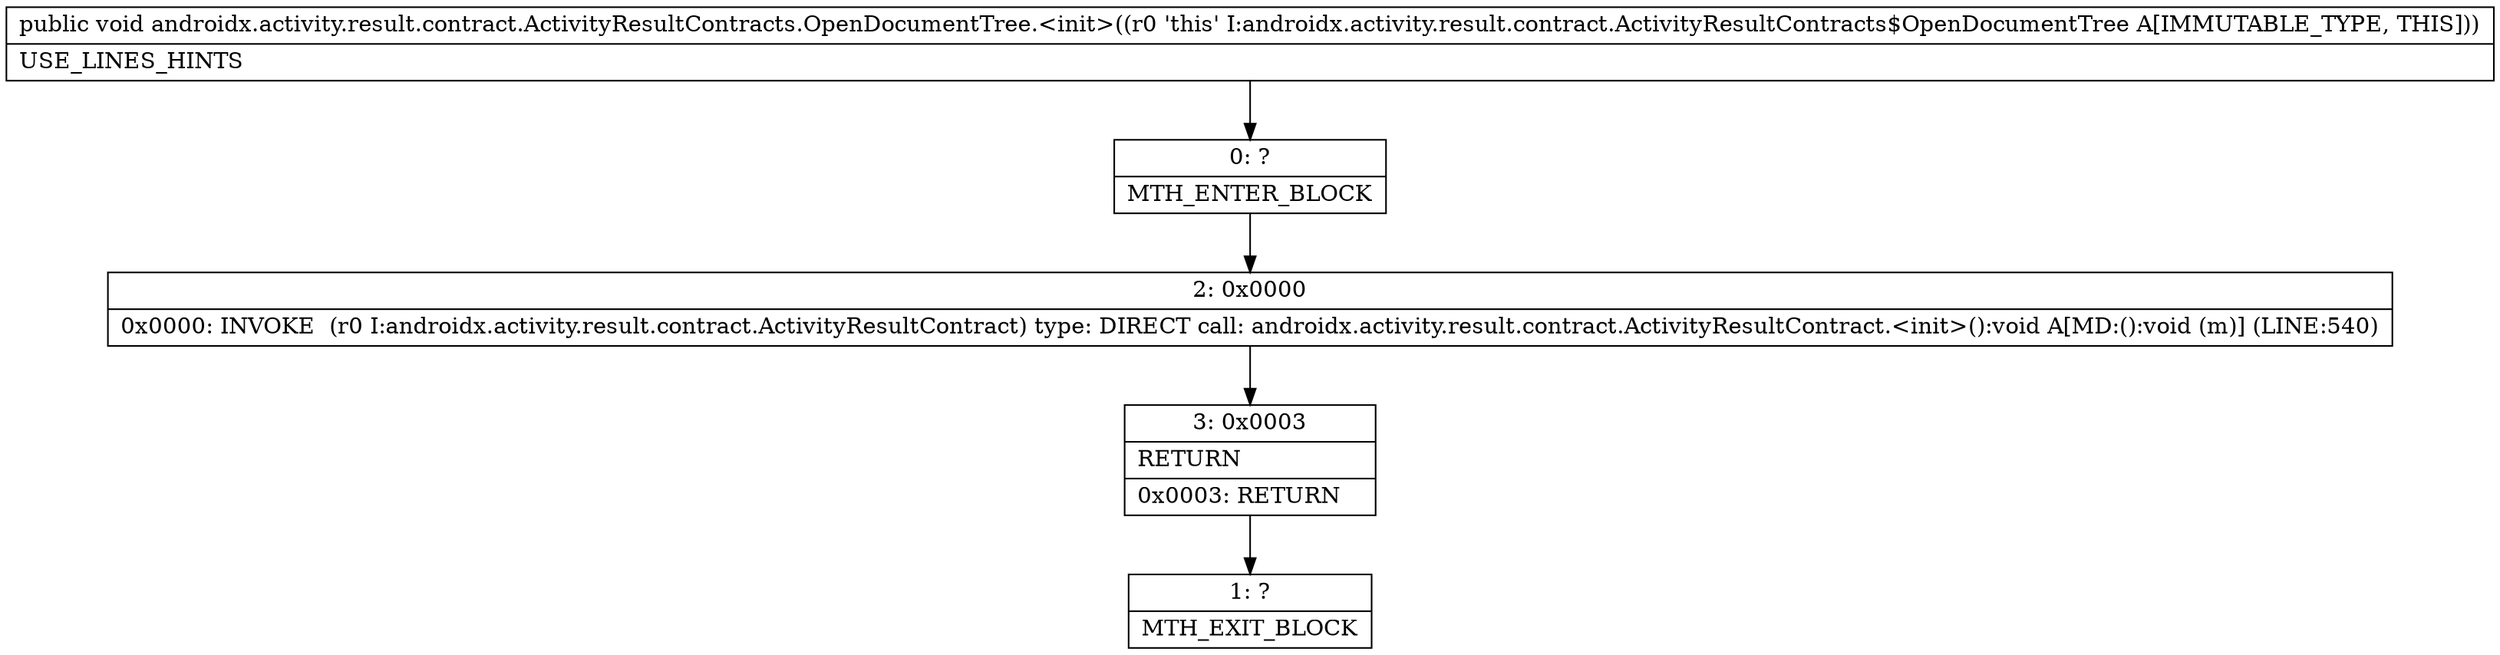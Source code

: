 digraph "CFG forandroidx.activity.result.contract.ActivityResultContracts.OpenDocumentTree.\<init\>()V" {
Node_0 [shape=record,label="{0\:\ ?|MTH_ENTER_BLOCK\l}"];
Node_2 [shape=record,label="{2\:\ 0x0000|0x0000: INVOKE  (r0 I:androidx.activity.result.contract.ActivityResultContract) type: DIRECT call: androidx.activity.result.contract.ActivityResultContract.\<init\>():void A[MD:():void (m)] (LINE:540)\l}"];
Node_3 [shape=record,label="{3\:\ 0x0003|RETURN\l|0x0003: RETURN   \l}"];
Node_1 [shape=record,label="{1\:\ ?|MTH_EXIT_BLOCK\l}"];
MethodNode[shape=record,label="{public void androidx.activity.result.contract.ActivityResultContracts.OpenDocumentTree.\<init\>((r0 'this' I:androidx.activity.result.contract.ActivityResultContracts$OpenDocumentTree A[IMMUTABLE_TYPE, THIS]))  | USE_LINES_HINTS\l}"];
MethodNode -> Node_0;Node_0 -> Node_2;
Node_2 -> Node_3;
Node_3 -> Node_1;
}

